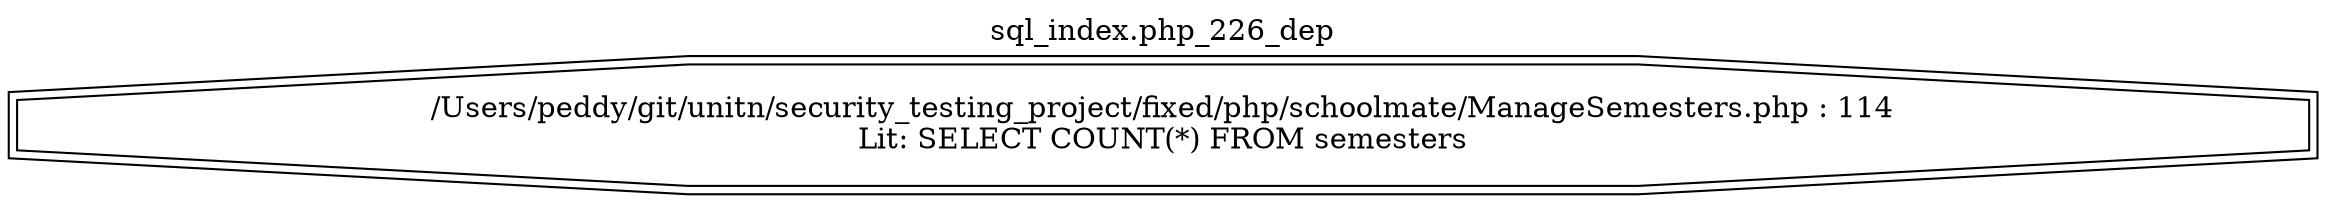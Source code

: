 digraph cfg {
  label="sql_index.php_226_dep";
  labelloc=t;
  n1 [shape=doubleoctagon, label="/Users/peddy/git/unitn/security_testing_project/fixed/php/schoolmate/ManageSemesters.php : 114\nLit: SELECT COUNT(*) FROM semesters\n"];
}
